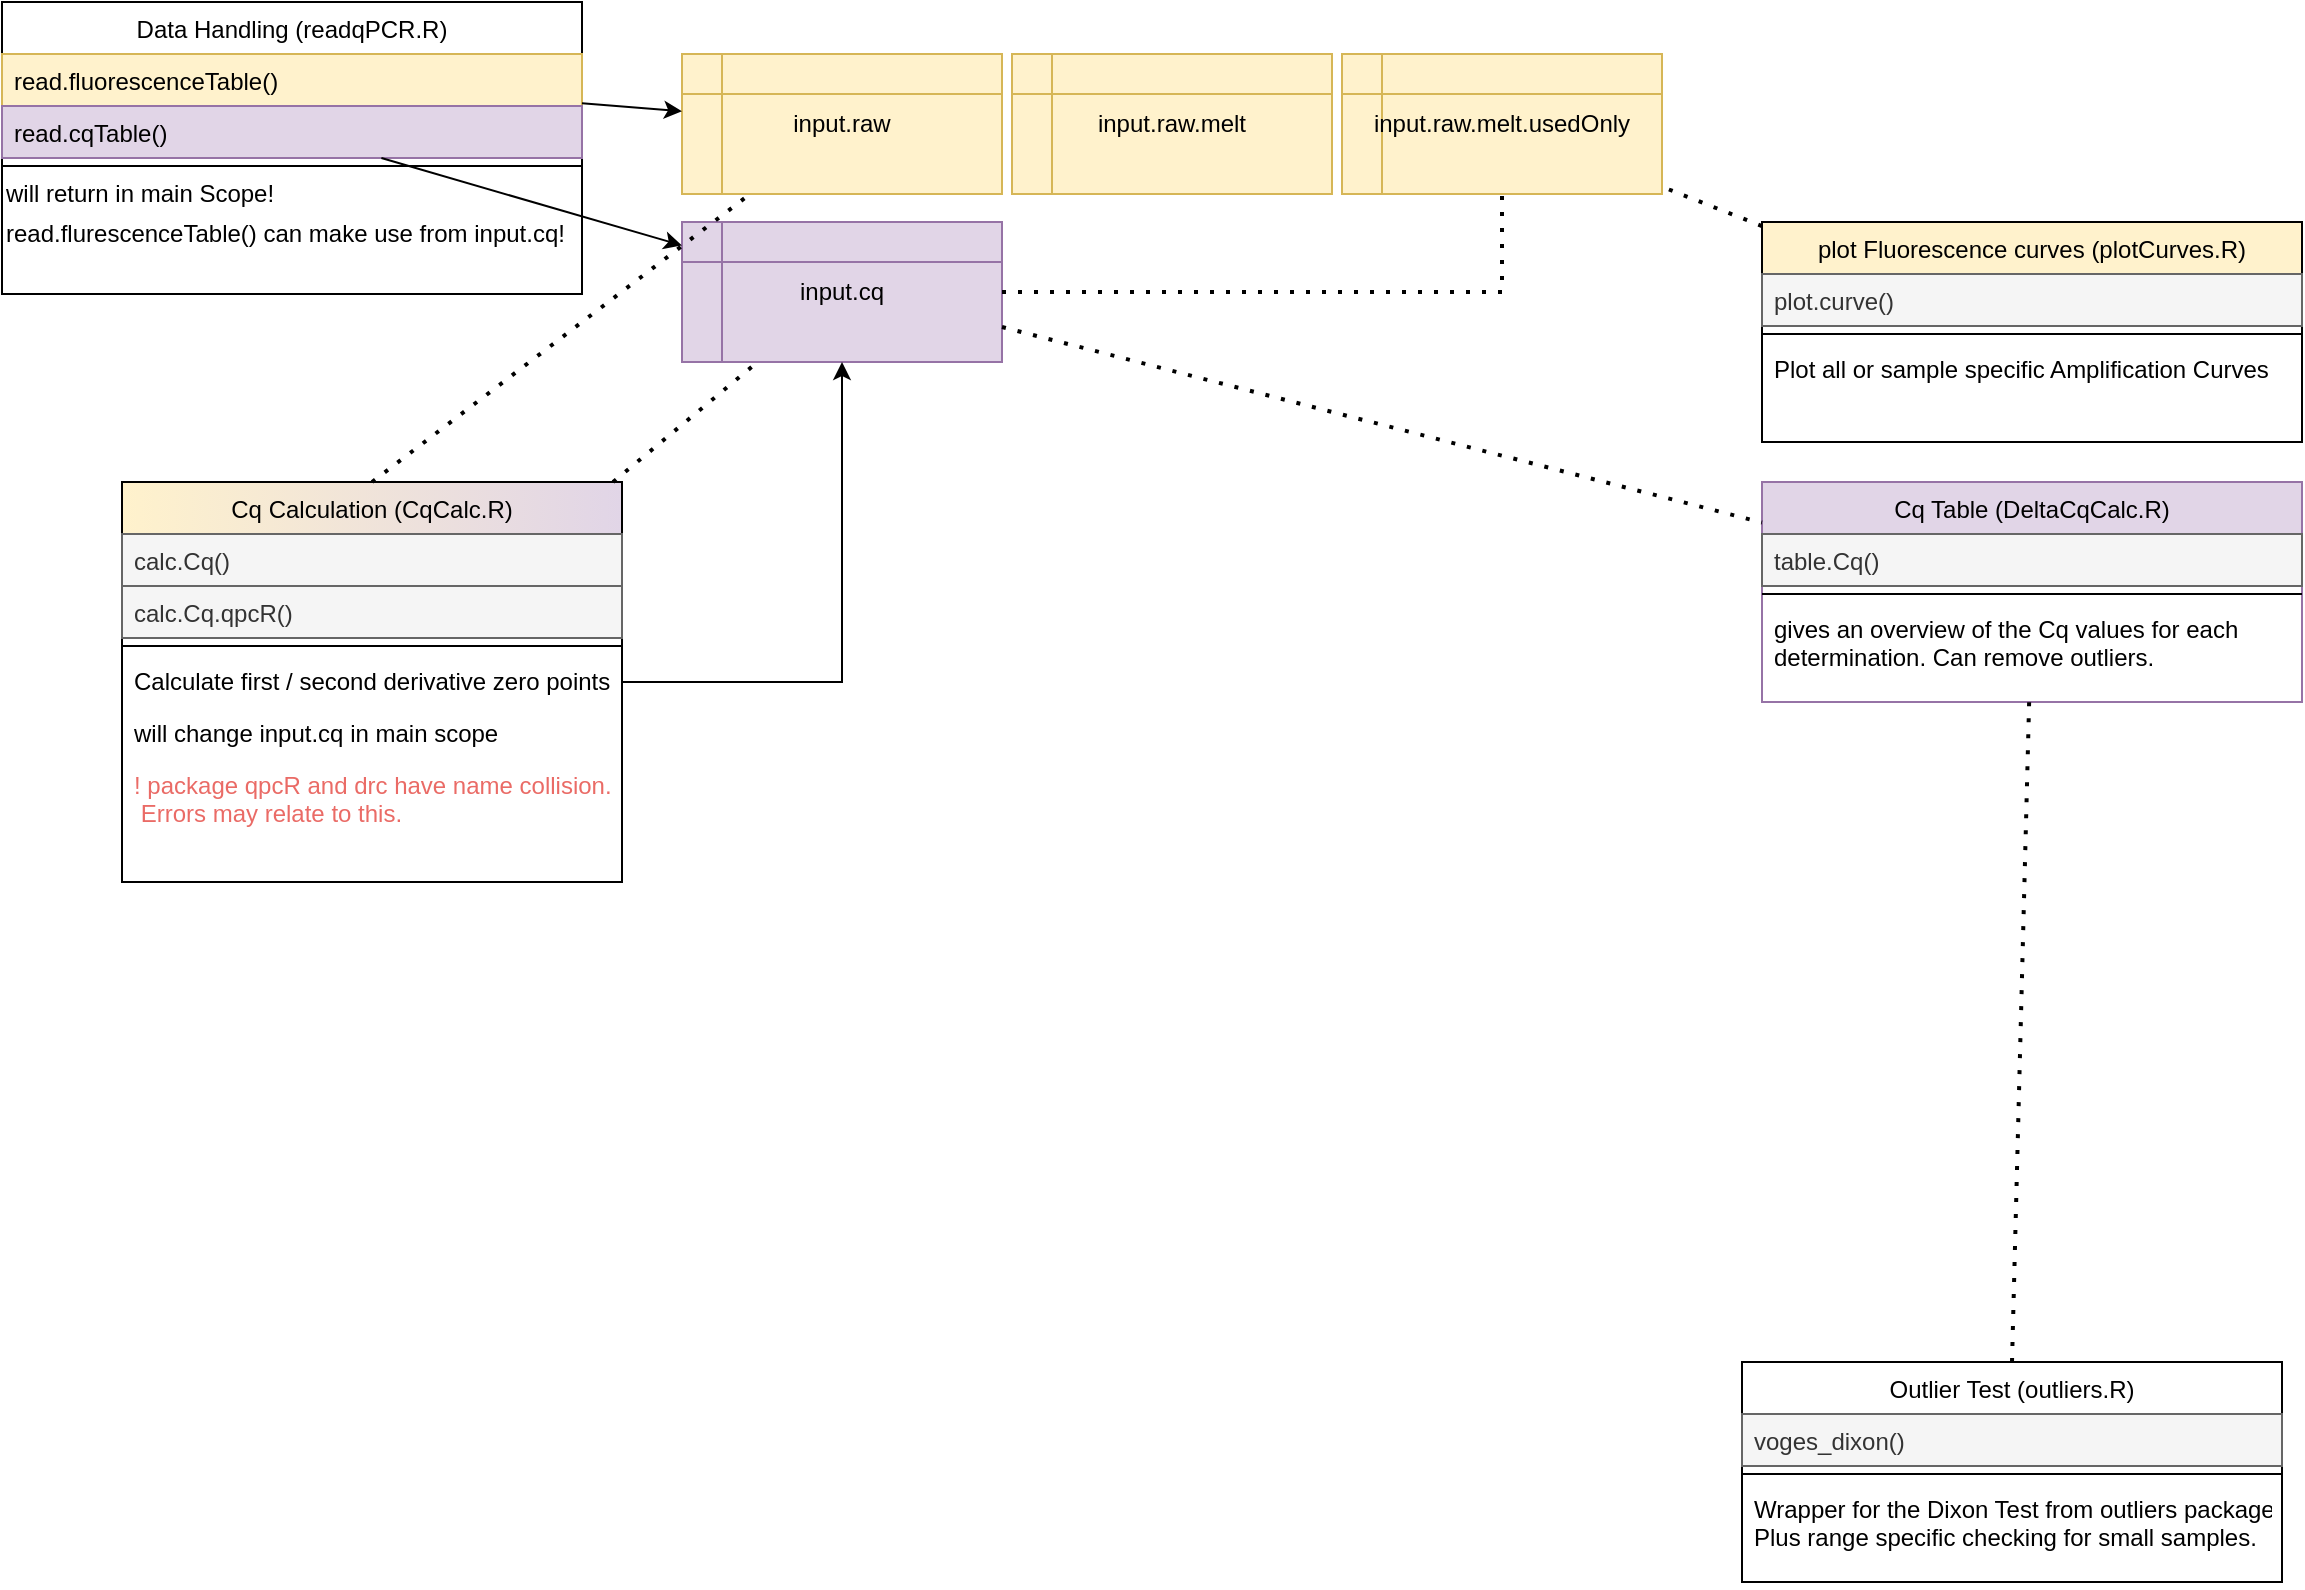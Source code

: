 <mxfile version="16.5.1" type="device"><diagram id="C5RBs43oDa-KdzZeNtuy" name="Page-1"><mxGraphModel dx="1378" dy="1281" grid="1" gridSize="10" guides="1" tooltips="1" connect="1" arrows="1" fold="1" page="1" pageScale="1" pageWidth="1169" pageHeight="827" math="0" shadow="0"><root><mxCell id="WIyWlLk6GJQsqaUBKTNV-0"/><mxCell id="WIyWlLk6GJQsqaUBKTNV-1" parent="WIyWlLk6GJQsqaUBKTNV-0"/><mxCell id="zkfFHV4jXpPFQw0GAbJ--0" value="Data Handling (readqPCR.R)" style="swimlane;fontStyle=0;align=center;verticalAlign=top;childLayout=stackLayout;horizontal=1;startSize=26;horizontalStack=0;resizeParent=1;resizeLast=0;collapsible=1;marginBottom=0;rounded=0;shadow=0;strokeWidth=1;fillColor=default;gradientColor=none;swimlaneFillColor=none;sketch=0;" parent="WIyWlLk6GJQsqaUBKTNV-1" vertex="1"><mxGeometry x="10" y="10" width="290" height="146" as="geometry"><mxRectangle x="80" y="40" width="160" height="26" as="alternateBounds"/></mxGeometry></mxCell><mxCell id="zkfFHV4jXpPFQw0GAbJ--1" value="read.fluorescenceTable()" style="text;align=left;verticalAlign=top;spacingLeft=4;spacingRight=4;overflow=hidden;rotatable=0;points=[[0,0.5],[1,0.5]];portConstraint=eastwest;fillColor=#fff2cc;strokeColor=#d6b656;sketch=0;" parent="zkfFHV4jXpPFQw0GAbJ--0" vertex="1"><mxGeometry y="26" width="290" height="26" as="geometry"/></mxCell><mxCell id="zkfFHV4jXpPFQw0GAbJ--2" value="read.cqTable()" style="text;align=left;verticalAlign=top;spacingLeft=4;spacingRight=4;overflow=hidden;rotatable=0;points=[[0,0.5],[1,0.5]];portConstraint=eastwest;rounded=0;shadow=0;html=0;fillColor=#e1d5e7;strokeColor=#9673a6;sketch=0;" parent="zkfFHV4jXpPFQw0GAbJ--0" vertex="1"><mxGeometry y="52" width="290" height="26" as="geometry"/></mxCell><mxCell id="zkfFHV4jXpPFQw0GAbJ--4" value="" style="line;html=1;strokeWidth=1;align=left;verticalAlign=middle;spacingTop=-1;spacingLeft=3;spacingRight=3;rotatable=0;labelPosition=right;points=[];portConstraint=eastwest;sketch=0;" parent="zkfFHV4jXpPFQw0GAbJ--0" vertex="1"><mxGeometry y="78" width="290" height="8" as="geometry"/></mxCell><mxCell id="3cikjvSu5-5Ib9pnFZ30-10" value="will return in main Scope!" style="text;html=1;align=left;verticalAlign=middle;resizable=0;points=[];autosize=1;strokeColor=none;fillColor=none;rounded=0;spacingTop=0;sketch=0;" parent="zkfFHV4jXpPFQw0GAbJ--0" vertex="1"><mxGeometry y="86" width="290" height="20" as="geometry"/></mxCell><mxCell id="3cikjvSu5-5Ib9pnFZ30-17" value="read.flurescenceTable() can make use from input.cq!" style="text;html=1;align=left;verticalAlign=middle;resizable=0;points=[];autosize=1;strokeColor=none;fillColor=none;rounded=0;spacingTop=0;sketch=0;" parent="zkfFHV4jXpPFQw0GAbJ--0" vertex="1"><mxGeometry y="106" width="290" height="20" as="geometry"/></mxCell><mxCell id="3cikjvSu5-5Ib9pnFZ30-16" style="text;html=1;align=left;verticalAlign=middle;resizable=0;points=[];autosize=1;strokeColor=none;fillColor=none;rounded=0;spacingTop=0;sketch=0;" parent="zkfFHV4jXpPFQw0GAbJ--0" vertex="1"><mxGeometry y="126" width="290" height="20" as="geometry"/></mxCell><mxCell id="zkfFHV4jXpPFQw0GAbJ--6" value="Cq Calculation (CqCalc.R)" style="swimlane;fontStyle=0;align=center;verticalAlign=top;childLayout=stackLayout;horizontal=1;startSize=26;horizontalStack=0;resizeParent=1;resizeLast=0;collapsible=1;marginBottom=0;rounded=0;shadow=0;strokeWidth=1;gradientDirection=east;fillColor=#fff2cc;strokeColor=default;gradientColor=#E1D5E7;sketch=0;" parent="WIyWlLk6GJQsqaUBKTNV-1" vertex="1"><mxGeometry x="70" y="250" width="250" height="200" as="geometry"><mxRectangle x="130" y="380" width="160" height="26" as="alternateBounds"/></mxGeometry></mxCell><mxCell id="zkfFHV4jXpPFQw0GAbJ--7" value="calc.Cq()    &#10;" style="text;align=left;verticalAlign=top;spacingLeft=4;spacingRight=4;overflow=hidden;rotatable=0;points=[[0,0.5],[1,0.5]];portConstraint=eastwest;fillColor=#f5f5f5;strokeColor=#666666;fontColor=#333333;sketch=0;" parent="zkfFHV4jXpPFQw0GAbJ--6" vertex="1"><mxGeometry y="26" width="250" height="26" as="geometry"/></mxCell><mxCell id="zkfFHV4jXpPFQw0GAbJ--8" value="calc.Cq.qpcR()" style="text;align=left;verticalAlign=top;spacingLeft=4;spacingRight=4;overflow=hidden;rotatable=0;points=[[0,0.5],[1,0.5]];portConstraint=eastwest;rounded=0;shadow=0;html=0;fillColor=#f5f5f5;fontColor=#333333;strokeColor=#666666;sketch=0;" parent="zkfFHV4jXpPFQw0GAbJ--6" vertex="1"><mxGeometry y="52" width="250" height="26" as="geometry"/></mxCell><mxCell id="zkfFHV4jXpPFQw0GAbJ--9" value="" style="line;html=1;strokeWidth=1;align=left;verticalAlign=middle;spacingTop=-1;spacingLeft=3;spacingRight=3;rotatable=0;labelPosition=right;points=[];portConstraint=eastwest;sketch=0;" parent="zkfFHV4jXpPFQw0GAbJ--6" vertex="1"><mxGeometry y="78" width="250" height="8" as="geometry"/></mxCell><mxCell id="zkfFHV4jXpPFQw0GAbJ--10" value="Calculate first / second derivative zero points" style="text;align=left;verticalAlign=top;spacingLeft=4;spacingRight=4;overflow=hidden;rotatable=0;points=[[0,0.5],[1,0.5]];portConstraint=eastwest;fontStyle=0;fillColor=none;sketch=0;" parent="zkfFHV4jXpPFQw0GAbJ--6" vertex="1"><mxGeometry y="86" width="250" height="26" as="geometry"/></mxCell><mxCell id="3cikjvSu5-5Ib9pnFZ30-15" value="will change input.cq in main scope    &#10;" style="text;align=left;verticalAlign=top;spacingLeft=4;spacingRight=4;overflow=hidden;rotatable=0;points=[[0,0.5],[1,0.5]];portConstraint=eastwest;fontStyle=0;fillColor=none;sketch=0;" parent="zkfFHV4jXpPFQw0GAbJ--6" vertex="1"><mxGeometry y="112" width="250" height="26" as="geometry"/></mxCell><mxCell id="9c3hz7blFyFlRZnBBJwA-1" value="! package qpcR and drc have name collision.&#10; Errors may relate to this. &#10;" style="text;align=left;verticalAlign=top;spacingLeft=4;spacingRight=4;overflow=hidden;rotatable=0;points=[[0,0.5],[1,0.5]];portConstraint=eastwest;fontStyle=0;fillColor=none;strokeColor=none;fontColor=#EA6B66;sketch=0;" parent="zkfFHV4jXpPFQw0GAbJ--6" vertex="1"><mxGeometry y="138" width="250" height="52" as="geometry"/></mxCell><mxCell id="3cikjvSu5-5Ib9pnFZ30-2" value="input.raw" style="shape=internalStorage;whiteSpace=wrap;html=1;backgroundOutline=1;fillColor=#fff2cc;strokeColor=#d6b656;sketch=0;" parent="WIyWlLk6GJQsqaUBKTNV-1" vertex="1"><mxGeometry x="350" y="36" width="160" height="70" as="geometry"/></mxCell><mxCell id="3cikjvSu5-5Ib9pnFZ30-3" value="&lt;span style=&quot;font-weight: normal&quot;&gt;input.cq&lt;/span&gt;" style="shape=internalStorage;whiteSpace=wrap;html=1;backgroundOutline=1;fillColor=#e1d5e7;fontStyle=1;strokeColor=#9673a6;sketch=0;" parent="WIyWlLk6GJQsqaUBKTNV-1" vertex="1"><mxGeometry x="350" y="120" width="160" height="70" as="geometry"/></mxCell><mxCell id="3cikjvSu5-5Ib9pnFZ30-4" value="input.raw.melt" style="shape=internalStorage;whiteSpace=wrap;html=1;backgroundOutline=1;fillColor=#fff2cc;strokeColor=#d6b656;sketch=0;" parent="WIyWlLk6GJQsqaUBKTNV-1" vertex="1"><mxGeometry x="515" y="36" width="160" height="70" as="geometry"/></mxCell><mxCell id="3cikjvSu5-5Ib9pnFZ30-7" value="" style="endArrow=classic;html=1;rounded=0;sketch=0;" parent="WIyWlLk6GJQsqaUBKTNV-1" source="zkfFHV4jXpPFQw0GAbJ--1" target="3cikjvSu5-5Ib9pnFZ30-2" edge="1"><mxGeometry width="50" height="50" relative="1" as="geometry"><mxPoint x="470" y="350" as="sourcePoint"/><mxPoint x="520" y="300" as="targetPoint"/></mxGeometry></mxCell><mxCell id="3cikjvSu5-5Ib9pnFZ30-9" value="" style="endArrow=classic;html=1;rounded=0;sketch=0;" parent="WIyWlLk6GJQsqaUBKTNV-1" source="zkfFHV4jXpPFQw0GAbJ--2" target="3cikjvSu5-5Ib9pnFZ30-3" edge="1"><mxGeometry width="50" height="50" relative="1" as="geometry"><mxPoint x="470" y="350" as="sourcePoint"/><mxPoint x="520" y="300" as="targetPoint"/></mxGeometry></mxCell><mxCell id="3cikjvSu5-5Ib9pnFZ30-12" value="" style="endArrow=none;dashed=1;html=1;dashPattern=1 3;strokeWidth=2;rounded=0;sketch=0;" parent="WIyWlLk6GJQsqaUBKTNV-1" source="zkfFHV4jXpPFQw0GAbJ--6" target="3cikjvSu5-5Ib9pnFZ30-3" edge="1"><mxGeometry width="50" height="50" relative="1" as="geometry"><mxPoint x="470" y="350" as="sourcePoint"/><mxPoint x="380" y="194" as="targetPoint"/></mxGeometry></mxCell><mxCell id="3cikjvSu5-5Ib9pnFZ30-13" value="" style="endArrow=none;dashed=1;html=1;dashPattern=1 3;strokeWidth=2;rounded=0;exitX=0.5;exitY=0;exitDx=0;exitDy=0;sketch=0;" parent="WIyWlLk6GJQsqaUBKTNV-1" source="zkfFHV4jXpPFQw0GAbJ--6" target="3cikjvSu5-5Ib9pnFZ30-2" edge="1"><mxGeometry width="50" height="50" relative="1" as="geometry"><mxPoint x="470" y="350" as="sourcePoint"/><mxPoint x="520" y="300" as="targetPoint"/></mxGeometry></mxCell><mxCell id="3cikjvSu5-5Ib9pnFZ30-14" value="" style="endArrow=classic;html=1;rounded=0;shadow=0;sketch=0;" parent="WIyWlLk6GJQsqaUBKTNV-1" source="zkfFHV4jXpPFQw0GAbJ--6" target="3cikjvSu5-5Ib9pnFZ30-3" edge="1"><mxGeometry width="50" height="50" relative="1" as="geometry"><mxPoint x="470" y="350" as="sourcePoint"/><mxPoint x="500" y="220" as="targetPoint"/><Array as="points"><mxPoint x="430" y="350"/></Array></mxGeometry></mxCell><mxCell id="ToKEEkREgjzJDhYfSHM3-0" value="input.raw.melt.usedOnly" style="shape=internalStorage;whiteSpace=wrap;html=1;backgroundOutline=1;fillColor=#fff2cc;strokeColor=#d6b656;sketch=0;" parent="WIyWlLk6GJQsqaUBKTNV-1" vertex="1"><mxGeometry x="680" y="36" width="160" height="70" as="geometry"/></mxCell><mxCell id="ToKEEkREgjzJDhYfSHM3-1" value="plot Fluorescence curves (plotCurves.R)" style="swimlane;fontStyle=0;align=center;verticalAlign=top;childLayout=stackLayout;horizontal=1;startSize=26;horizontalStack=0;resizeParent=1;resizeLast=0;collapsible=1;marginBottom=0;rounded=0;shadow=0;strokeWidth=1;gradientDirection=east;fillColor=#fff2cc;strokeColor=default;gradientColor=none;glass=0;sketch=0;" parent="WIyWlLk6GJQsqaUBKTNV-1" vertex="1"><mxGeometry x="890" y="120" width="270" height="110" as="geometry"><mxRectangle x="130" y="380" width="160" height="26" as="alternateBounds"/></mxGeometry></mxCell><mxCell id="ToKEEkREgjzJDhYfSHM3-2" value="plot.curve()" style="text;align=left;verticalAlign=top;spacingLeft=4;spacingRight=4;overflow=hidden;rotatable=0;points=[[0,0.5],[1,0.5]];portConstraint=eastwest;fillColor=#f5f5f5;strokeColor=#666666;fontColor=#333333;sketch=0;" parent="ToKEEkREgjzJDhYfSHM3-1" vertex="1"><mxGeometry y="26" width="270" height="26" as="geometry"/></mxCell><mxCell id="ToKEEkREgjzJDhYfSHM3-4" value="" style="line;html=1;strokeWidth=1;align=left;verticalAlign=middle;spacingTop=-1;spacingLeft=3;spacingRight=3;rotatable=0;labelPosition=right;points=[];portConstraint=eastwest;sketch=0;" parent="ToKEEkREgjzJDhYfSHM3-1" vertex="1"><mxGeometry y="52" width="270" height="8" as="geometry"/></mxCell><mxCell id="ToKEEkREgjzJDhYfSHM3-5" value="Plot all or sample specific Amplification Curves" style="text;align=left;verticalAlign=top;spacingLeft=4;spacingRight=4;overflow=hidden;rotatable=0;points=[[0,0.5],[1,0.5]];portConstraint=eastwest;fontStyle=0;fillColor=none;sketch=0;" parent="ToKEEkREgjzJDhYfSHM3-1" vertex="1"><mxGeometry y="60" width="270" height="26" as="geometry"/></mxCell><mxCell id="ToKEEkREgjzJDhYfSHM3-8" value="" style="endArrow=none;dashed=1;html=1;dashPattern=1 3;strokeWidth=2;rounded=0;sketch=0;" parent="WIyWlLk6GJQsqaUBKTNV-1" source="ToKEEkREgjzJDhYfSHM3-1" target="ToKEEkREgjzJDhYfSHM3-0" edge="1"><mxGeometry width="50" height="50" relative="1" as="geometry"><mxPoint x="550" y="360" as="sourcePoint"/><mxPoint x="600" y="310" as="targetPoint"/></mxGeometry></mxCell><mxCell id="ToKEEkREgjzJDhYfSHM3-10" value="" style="endArrow=none;dashed=1;html=1;dashPattern=1 3;strokeWidth=2;rounded=0;entryX=0.5;entryY=1;entryDx=0;entryDy=0;exitX=1;exitY=0.5;exitDx=0;exitDy=0;sketch=0;" parent="WIyWlLk6GJQsqaUBKTNV-1" source="3cikjvSu5-5Ib9pnFZ30-3" target="ToKEEkREgjzJDhYfSHM3-0" edge="1"><mxGeometry width="50" height="50" relative="1" as="geometry"><mxPoint x="460" y="360" as="sourcePoint"/><mxPoint x="510" y="310" as="targetPoint"/><Array as="points"><mxPoint x="760" y="155"/></Array></mxGeometry></mxCell><mxCell id="JqZHDU__W2OfyeSNw-qq-0" value="Cq Table (DeltaCqCalc.R)" style="swimlane;fontStyle=0;align=center;verticalAlign=top;childLayout=stackLayout;horizontal=1;startSize=26;horizontalStack=0;resizeParent=1;resizeLast=0;collapsible=1;marginBottom=0;rounded=0;shadow=0;strokeWidth=1;gradientDirection=east;fillColor=#e1d5e7;strokeColor=#9673a6;glass=0;sketch=0;" vertex="1" parent="WIyWlLk6GJQsqaUBKTNV-1"><mxGeometry x="890" y="250" width="270" height="110" as="geometry"><mxRectangle x="130" y="380" width="160" height="26" as="alternateBounds"/></mxGeometry></mxCell><mxCell id="JqZHDU__W2OfyeSNw-qq-1" value="table.Cq()" style="text;align=left;verticalAlign=top;spacingLeft=4;spacingRight=4;overflow=hidden;rotatable=0;points=[[0,0.5],[1,0.5]];portConstraint=eastwest;fillColor=#f5f5f5;strokeColor=#666666;fontColor=#333333;sketch=0;" vertex="1" parent="JqZHDU__W2OfyeSNw-qq-0"><mxGeometry y="26" width="270" height="26" as="geometry"/></mxCell><mxCell id="JqZHDU__W2OfyeSNw-qq-2" value="" style="line;html=1;strokeWidth=1;align=left;verticalAlign=middle;spacingTop=-1;spacingLeft=3;spacingRight=3;rotatable=0;labelPosition=right;points=[];portConstraint=eastwest;sketch=0;" vertex="1" parent="JqZHDU__W2OfyeSNw-qq-0"><mxGeometry y="52" width="270" height="8" as="geometry"/></mxCell><mxCell id="JqZHDU__W2OfyeSNw-qq-3" value="gives an overview of the Cq values for each&#10;determination. Can remove outliers." style="text;align=left;verticalAlign=top;spacingLeft=4;spacingRight=4;overflow=hidden;rotatable=0;points=[[0,0.5],[1,0.5]];portConstraint=eastwest;fontStyle=0;fillColor=none;sketch=0;" vertex="1" parent="JqZHDU__W2OfyeSNw-qq-0"><mxGeometry y="60" width="270" height="50" as="geometry"/></mxCell><mxCell id="JqZHDU__W2OfyeSNw-qq-4" value="" style="endArrow=none;dashed=1;html=1;dashPattern=1 3;strokeWidth=2;rounded=0;exitX=1;exitY=0.75;exitDx=0;exitDy=0;" edge="1" parent="WIyWlLk6GJQsqaUBKTNV-1" source="3cikjvSu5-5Ib9pnFZ30-3" target="JqZHDU__W2OfyeSNw-qq-0"><mxGeometry width="50" height="50" relative="1" as="geometry"><mxPoint x="860" y="550" as="sourcePoint"/><mxPoint x="910" y="500" as="targetPoint"/></mxGeometry></mxCell><mxCell id="JqZHDU__W2OfyeSNw-qq-5" value="Outlier Test (outliers.R)" style="swimlane;fontStyle=0;align=center;verticalAlign=top;childLayout=stackLayout;horizontal=1;startSize=26;horizontalStack=0;resizeParent=1;resizeLast=0;collapsible=1;marginBottom=0;rounded=0;shadow=0;strokeWidth=1;gradientDirection=east;glass=0;sketch=0;" vertex="1" parent="WIyWlLk6GJQsqaUBKTNV-1"><mxGeometry x="880" y="690" width="270" height="110" as="geometry"><mxRectangle x="130" y="380" width="160" height="26" as="alternateBounds"/></mxGeometry></mxCell><mxCell id="JqZHDU__W2OfyeSNw-qq-6" value="voges_dixon()" style="text;align=left;verticalAlign=top;spacingLeft=4;spacingRight=4;overflow=hidden;rotatable=0;points=[[0,0.5],[1,0.5]];portConstraint=eastwest;fillColor=#f5f5f5;strokeColor=#666666;fontColor=#333333;sketch=0;" vertex="1" parent="JqZHDU__W2OfyeSNw-qq-5"><mxGeometry y="26" width="270" height="26" as="geometry"/></mxCell><mxCell id="JqZHDU__W2OfyeSNw-qq-7" value="" style="line;html=1;strokeWidth=1;align=left;verticalAlign=middle;spacingTop=-1;spacingLeft=3;spacingRight=3;rotatable=0;labelPosition=right;points=[];portConstraint=eastwest;sketch=0;" vertex="1" parent="JqZHDU__W2OfyeSNw-qq-5"><mxGeometry y="52" width="270" height="8" as="geometry"/></mxCell><mxCell id="JqZHDU__W2OfyeSNw-qq-8" value="Wrapper for the Dixon Test from outliers package.&#10;Plus range specific checking for small samples." style="text;align=left;verticalAlign=top;spacingLeft=4;spacingRight=4;overflow=hidden;rotatable=0;points=[[0,0.5],[1,0.5]];portConstraint=eastwest;fontStyle=0;fillColor=none;sketch=0;" vertex="1" parent="JqZHDU__W2OfyeSNw-qq-5"><mxGeometry y="60" width="270" height="50" as="geometry"/></mxCell><mxCell id="JqZHDU__W2OfyeSNw-qq-9" value="" style="endArrow=none;dashed=1;html=1;dashPattern=1 3;strokeWidth=2;rounded=0;exitX=0.5;exitY=0;exitDx=0;exitDy=0;" edge="1" parent="WIyWlLk6GJQsqaUBKTNV-1" source="JqZHDU__W2OfyeSNw-qq-5" target="JqZHDU__W2OfyeSNw-qq-0"><mxGeometry width="50" height="50" relative="1" as="geometry"><mxPoint x="630" y="550" as="sourcePoint"/><mxPoint x="680" y="500" as="targetPoint"/></mxGeometry></mxCell></root></mxGraphModel></diagram></mxfile>